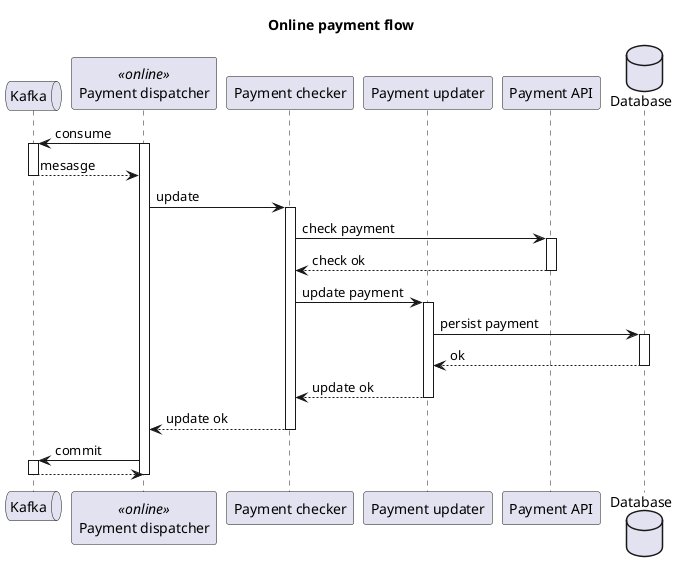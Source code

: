 @startuml

Title Online payment flow

queue "Kafka" as K
participant "Payment dispatcher" as PD <<online>>
participant "Payment checker" as PP
participant "Payment updater" as PU
participant "Payment API" as PA
database "Database" as DB

PD -> K: consume
activate PD
activate K
K --> PD: mesasge
deactivate K
PD -> PP: update
activate PP
PP -> PA: check payment
activate PA
PA --> PP: check ok
deactivate PA
PP -> PU: update payment
activate PU
PU -> DB: persist payment
activate DB
DB --> PU: ok
deactivate DB
PU --> PP: update ok
deactivate PU
PP --> PD: update ok
deactivate PP
PD -> K: commit
activate K
K --> PD
deactivate K
deactivate PD

@enduml

